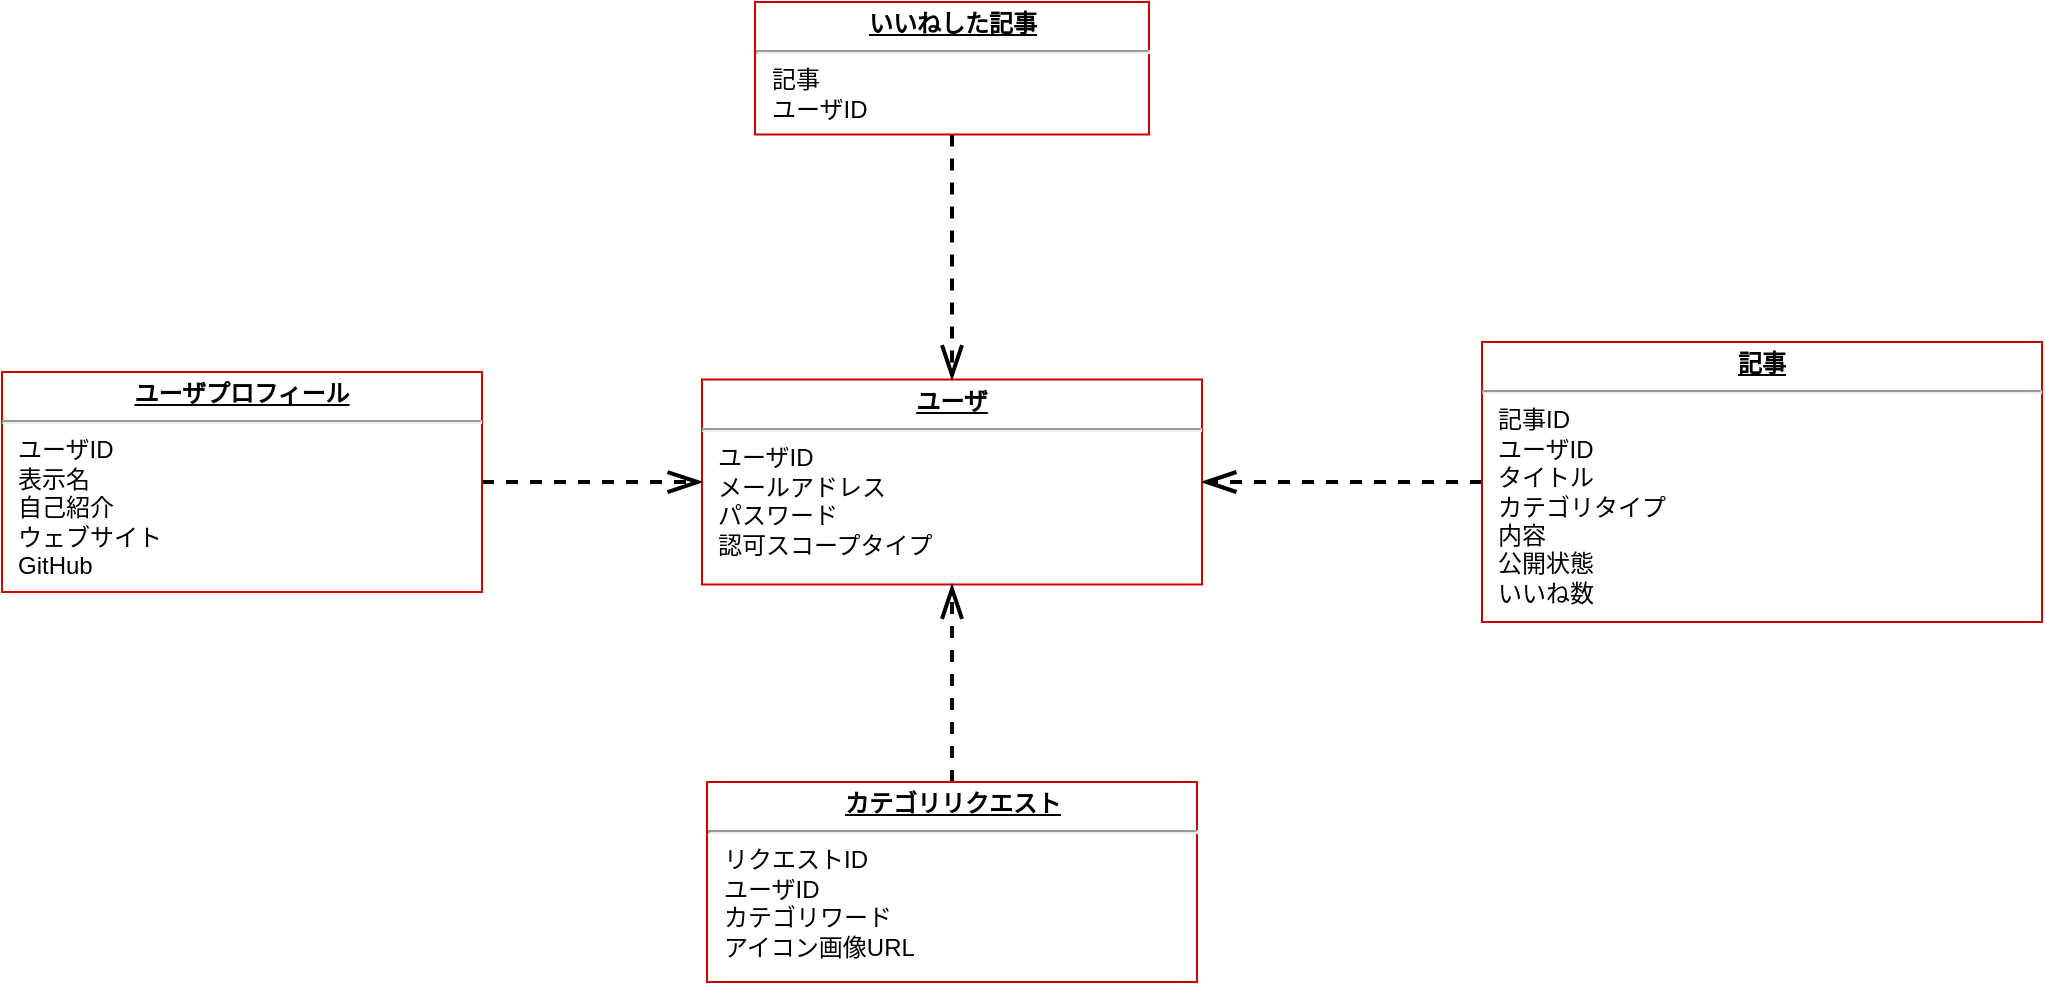 <mxfile version="13.9.9" type="device"><diagram id="X3vi3-hs3lsCD_gNA7Sy" name="Page-1"><mxGraphModel dx="2249" dy="770" grid="1" gridSize="10" guides="1" tooltips="1" connect="1" arrows="1" fold="1" page="1" pageScale="1" pageWidth="827" pageHeight="1169" math="0" shadow="0"><root><mxCell id="0"/><mxCell id="1" parent="0"/><mxCell id="gwWeIWiLEP46qUU3LEla-1" style="edgeStyle=orthogonalEdgeStyle;rounded=0;orthogonalLoop=1;jettySize=auto;html=1;entryX=1;entryY=0.5;entryDx=0;entryDy=0;dashed=1;endSize=13;endArrow=openThin;endFill=0;strokeWidth=2;" parent="1" source="WOs55y0eOdWH_QCc6oZ6-2" target="WOs55y0eOdWH_QCc6oZ6-5" edge="1"><mxGeometry relative="1" as="geometry"/></mxCell><mxCell id="WOs55y0eOdWH_QCc6oZ6-2" value="&lt;p style=&quot;margin: 0px ; margin-top: 4px ; text-align: center ; text-decoration: underline&quot;&gt;&lt;b&gt;記事&lt;/b&gt;&lt;/p&gt;&lt;hr&gt;&lt;p style=&quot;margin: 0px 0px 0px 8px&quot;&gt;記事ID&lt;/p&gt;&lt;p style=&quot;margin: 0px 0px 0px 8px&quot;&gt;ユーザID&lt;/p&gt;&lt;p style=&quot;margin: 0px ; margin-left: 8px&quot;&gt;タイトル&lt;br&gt;カテゴリタイプ&lt;br&gt;内容&lt;/p&gt;&lt;p style=&quot;margin: 0px ; margin-left: 8px&quot;&gt;公開状態&lt;/p&gt;&lt;p style=&quot;margin: 0px ; margin-left: 8px&quot;&gt;いいね数&lt;/p&gt;" style="verticalAlign=top;align=left;overflow=fill;fontSize=12;fontFamily=Helvetica;html=1;strokeColor=#CC0000;" parent="1" vertex="1"><mxGeometry x="350" y="460" width="280" height="140" as="geometry"/></mxCell><mxCell id="WOs55y0eOdWH_QCc6oZ6-5" value="&lt;p style=&quot;margin: 0px ; margin-top: 4px ; text-align: center ; text-decoration: underline&quot;&gt;&lt;b&gt;ユーザ&lt;/b&gt;&lt;/p&gt;&lt;hr&gt;&lt;p style=&quot;margin: 0px ; margin-left: 8px&quot;&gt;ユーザID&lt;/p&gt;&lt;p style=&quot;margin: 0px ; margin-left: 8px&quot;&gt;メールアドレス&lt;br&gt;パスワード&lt;/p&gt;&lt;p style=&quot;margin: 0px ; margin-left: 8px&quot;&gt;認可スコープタイプ&lt;/p&gt;&lt;p style=&quot;margin: 0px ; margin-left: 8px&quot;&gt;&lt;br&gt;&lt;/p&gt;" style="verticalAlign=top;align=left;overflow=fill;fontSize=12;fontFamily=Helvetica;html=1;strokeColor=#CC0000;" parent="1" vertex="1"><mxGeometry x="-40" y="478.75" width="250" height="102.5" as="geometry"/></mxCell><mxCell id="K1solWQfsoM2W4TBFkb4-3" style="edgeStyle=orthogonalEdgeStyle;rounded=0;orthogonalLoop=1;jettySize=auto;html=1;entryX=0.5;entryY=1;entryDx=0;entryDy=0;dashed=1;endArrow=openThin;endFill=0;endSize=13;strokeWidth=2;" edge="1" parent="1" source="WOs55y0eOdWH_QCc6oZ6-9" target="WOs55y0eOdWH_QCc6oZ6-5"><mxGeometry relative="1" as="geometry"/></mxCell><mxCell id="WOs55y0eOdWH_QCc6oZ6-9" value="&lt;p style=&quot;margin: 0px ; margin-top: 4px ; text-align: center ; text-decoration: underline&quot;&gt;&lt;b&gt;カテゴリリクエスト&lt;/b&gt;&lt;/p&gt;&lt;hr&gt;&lt;p style=&quot;margin: 0px 0px 0px 8px&quot;&gt;リクエストID&lt;/p&gt;&lt;p style=&quot;margin: 0px 0px 0px 8px&quot;&gt;ユーザID&lt;/p&gt;&lt;p style=&quot;margin: 0px 0px 0px 8px&quot;&gt;カテゴリワード&lt;/p&gt;&lt;p style=&quot;margin: 0px 0px 0px 8px&quot;&gt;アイコン画像URL&lt;/p&gt;" style="verticalAlign=top;align=left;overflow=fill;fontSize=12;fontFamily=Helvetica;html=1;strokeColor=#CC0000;" parent="1" vertex="1"><mxGeometry x="-37.5" y="680" width="245" height="100" as="geometry"/></mxCell><mxCell id="K1solWQfsoM2W4TBFkb4-1" style="edgeStyle=orthogonalEdgeStyle;rounded=0;orthogonalLoop=1;jettySize=auto;html=1;entryX=0.5;entryY=0;entryDx=0;entryDy=0;dashed=1;endSize=13;endArrow=openThin;endFill=0;strokeWidth=2;" edge="1" parent="1" source="WOs55y0eOdWH_QCc6oZ6-10" target="WOs55y0eOdWH_QCc6oZ6-5"><mxGeometry relative="1" as="geometry"/></mxCell><mxCell id="WOs55y0eOdWH_QCc6oZ6-10" value="&lt;p style=&quot;margin: 0px ; margin-top: 4px ; text-align: center ; text-decoration: underline&quot;&gt;&lt;b&gt;いいねした記事&lt;/b&gt;&lt;/p&gt;&lt;hr&gt;&lt;p style=&quot;margin: 0px 0px 0px 8px&quot;&gt;記事&lt;/p&gt;&lt;p style=&quot;margin: 0px 0px 0px 8px&quot;&gt;ユーザID&lt;/p&gt;" style="verticalAlign=top;align=left;overflow=fill;fontSize=12;fontFamily=Helvetica;html=1;strokeColor=#CC0000;" parent="1" vertex="1"><mxGeometry x="-13.5" y="290" width="197" height="66.25" as="geometry"/></mxCell><mxCell id="K1solWQfsoM2W4TBFkb4-2" value="" style="edgeStyle=orthogonalEdgeStyle;rounded=0;orthogonalLoop=1;jettySize=auto;html=1;dashed=1;endArrow=openThin;endFill=0;endSize=13;strokeWidth=2;" edge="1" parent="1" source="WOs55y0eOdWH_QCc6oZ6-13" target="WOs55y0eOdWH_QCc6oZ6-5"><mxGeometry relative="1" as="geometry"/></mxCell><mxCell id="WOs55y0eOdWH_QCc6oZ6-13" value="&lt;p style=&quot;margin: 0px ; margin-top: 4px ; text-align: center ; text-decoration: underline&quot;&gt;&lt;b&gt;ユーザプロフィール&lt;/b&gt;&lt;/p&gt;&lt;hr&gt;&lt;p style=&quot;margin: 0px 0px 0px 8px&quot;&gt;ユーザID&lt;/p&gt;&lt;p style=&quot;margin: 0px 0px 0px 8px&quot;&gt;表示名&lt;/p&gt;&lt;p style=&quot;margin: 0px 0px 0px 8px&quot;&gt;自己紹介&lt;/p&gt;&lt;p style=&quot;margin: 0px 0px 0px 8px&quot;&gt;ウェブサイト&lt;/p&gt;&lt;p style=&quot;margin: 0px 0px 0px 8px&quot;&gt;GitHub&lt;/p&gt;&lt;p style=&quot;margin: 0px 0px 0px 8px&quot;&gt;&lt;br&gt;&lt;/p&gt;" style="verticalAlign=top;align=left;overflow=fill;fontSize=12;fontFamily=Helvetica;html=1;strokeColor=#CC0000;" parent="1" vertex="1"><mxGeometry x="-390" y="475" width="240" height="110" as="geometry"/></mxCell></root></mxGraphModel></diagram></mxfile>